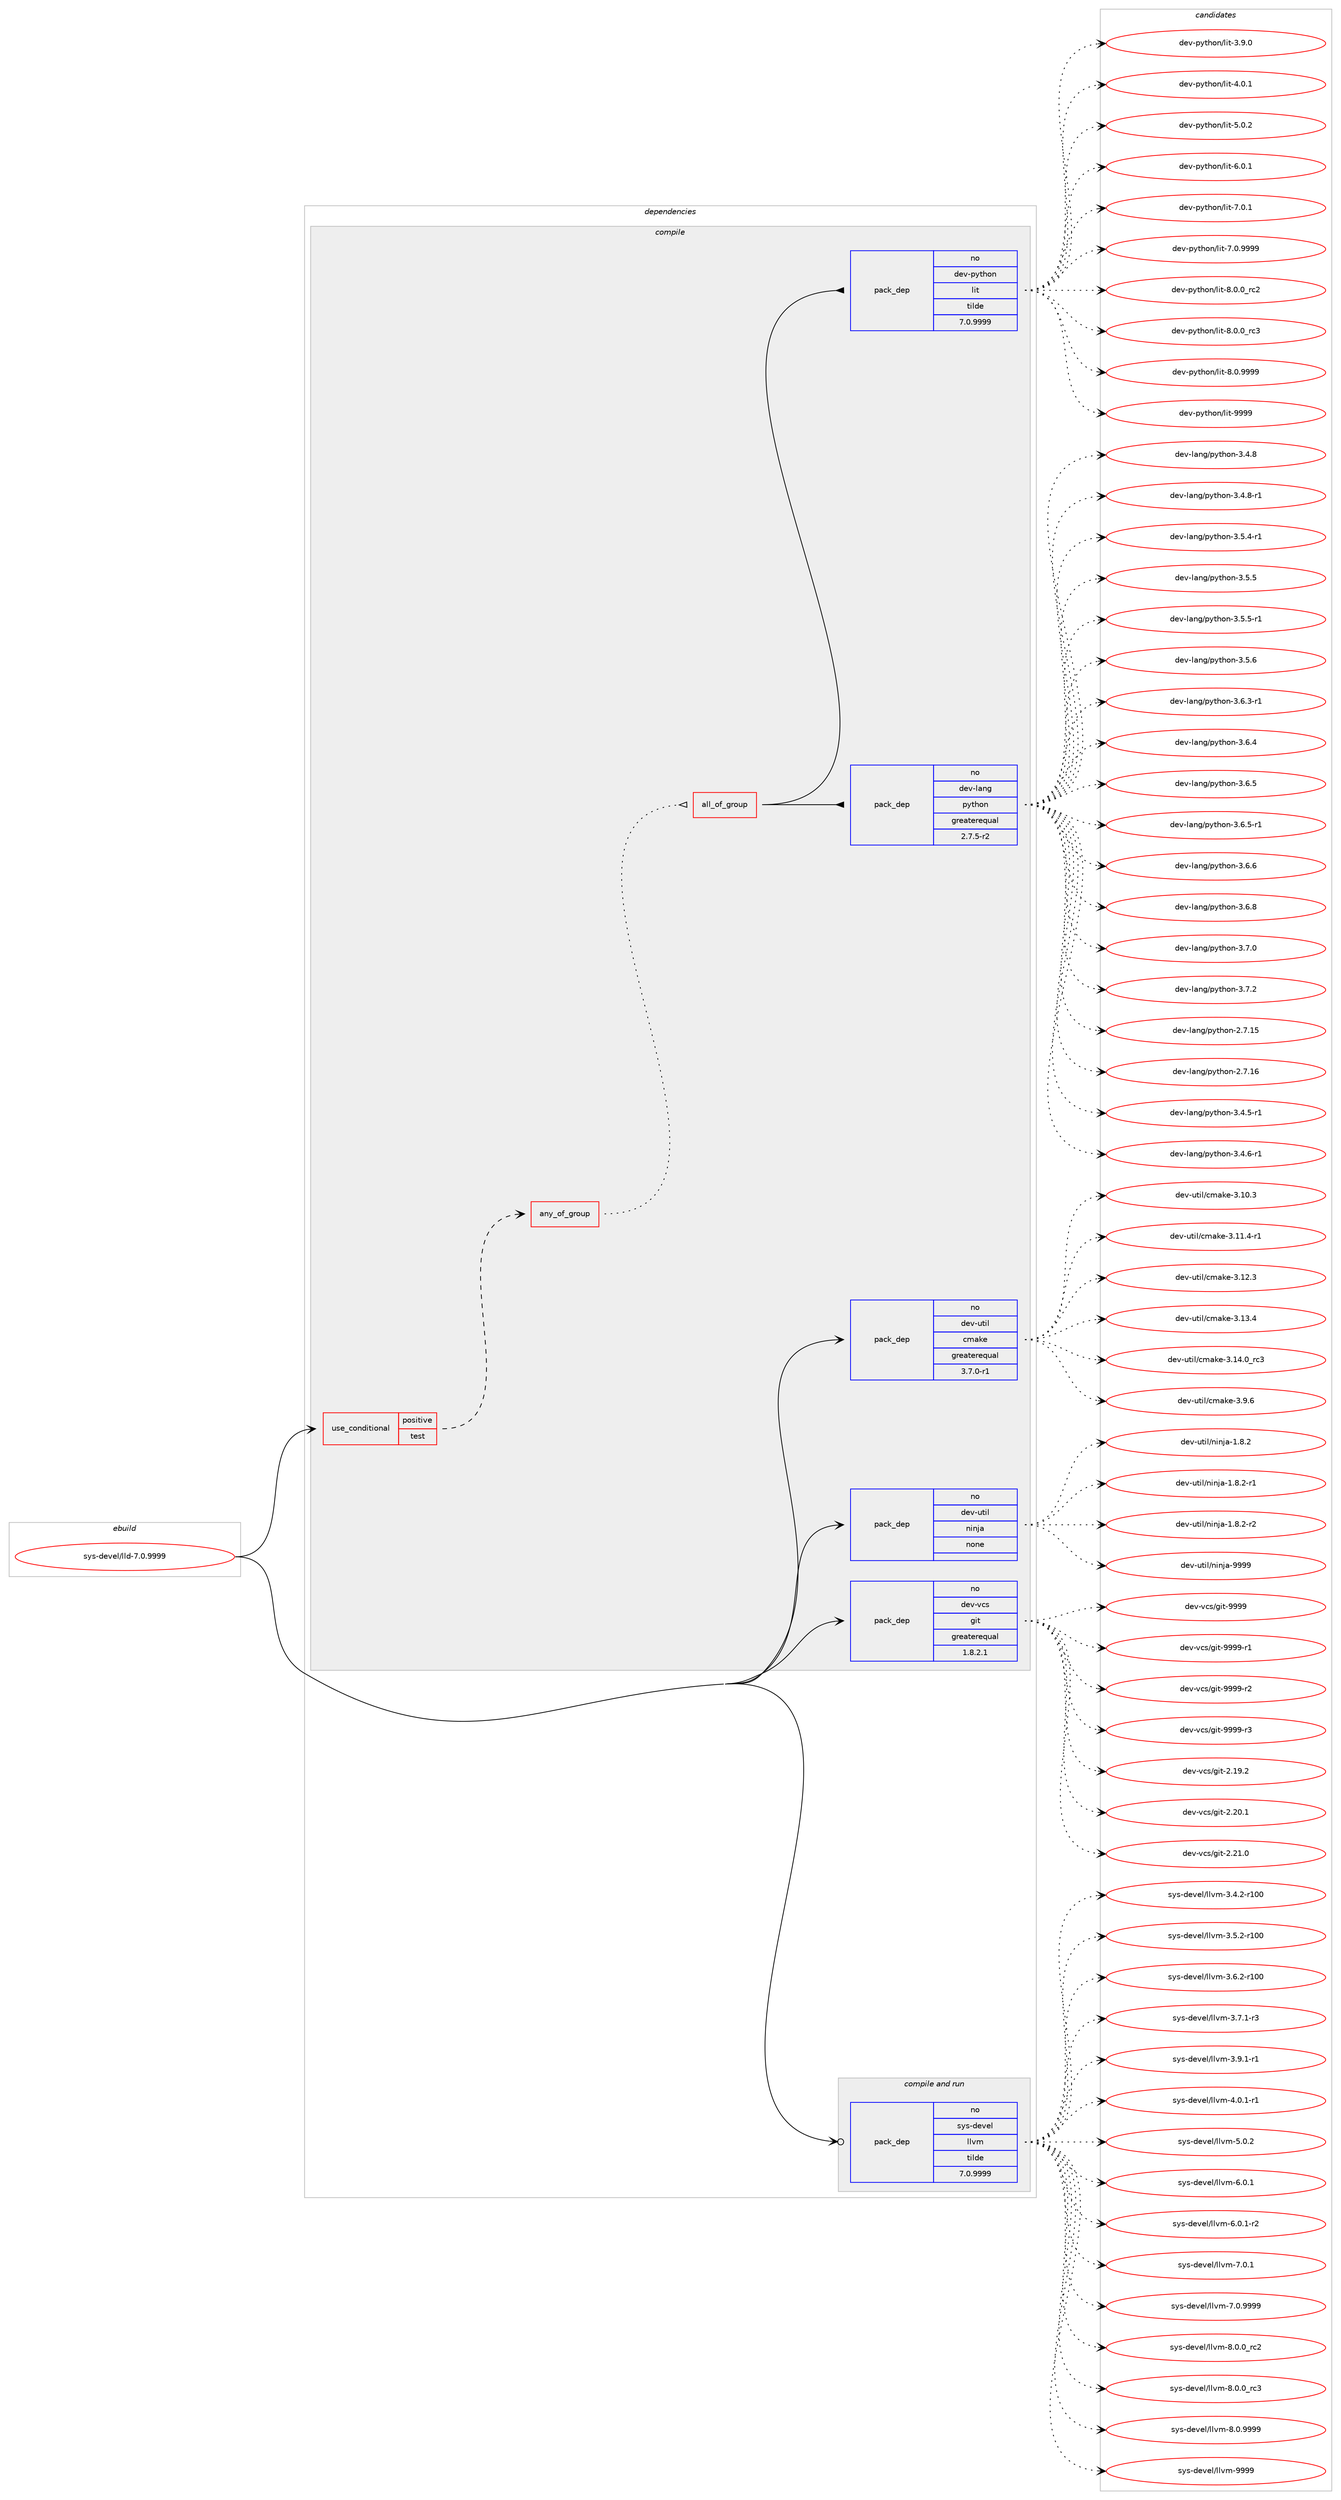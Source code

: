 digraph prolog {

# *************
# Graph options
# *************

newrank=true;
concentrate=true;
compound=true;
graph [rankdir=LR,fontname=Helvetica,fontsize=10,ranksep=1.5];#, ranksep=2.5, nodesep=0.2];
edge  [arrowhead=vee];
node  [fontname=Helvetica,fontsize=10];

# **********
# The ebuild
# **********

subgraph cluster_leftcol {
color=gray;
rank=same;
label=<<i>ebuild</i>>;
id [label="sys-devel/lld-7.0.9999", color=red, width=4, href="../sys-devel/lld-7.0.9999.svg"];
}

# ****************
# The dependencies
# ****************

subgraph cluster_midcol {
color=gray;
label=<<i>dependencies</i>>;
subgraph cluster_compile {
fillcolor="#eeeeee";
style=filled;
label=<<i>compile</i>>;
subgraph cond459985 {
dependency1729367 [label=<<TABLE BORDER="0" CELLBORDER="1" CELLSPACING="0" CELLPADDING="4"><TR><TD ROWSPAN="3" CELLPADDING="10">use_conditional</TD></TR><TR><TD>positive</TD></TR><TR><TD>test</TD></TR></TABLE>>, shape=none, color=red];
subgraph any27436 {
dependency1729368 [label=<<TABLE BORDER="0" CELLBORDER="1" CELLSPACING="0" CELLPADDING="4"><TR><TD CELLPADDING="10">any_of_group</TD></TR></TABLE>>, shape=none, color=red];subgraph all895 {
dependency1729369 [label=<<TABLE BORDER="0" CELLBORDER="1" CELLSPACING="0" CELLPADDING="4"><TR><TD CELLPADDING="10">all_of_group</TD></TR></TABLE>>, shape=none, color=red];subgraph pack1241054 {
dependency1729370 [label=<<TABLE BORDER="0" CELLBORDER="1" CELLSPACING="0" CELLPADDING="4" WIDTH="220"><TR><TD ROWSPAN="6" CELLPADDING="30">pack_dep</TD></TR><TR><TD WIDTH="110">no</TD></TR><TR><TD>dev-lang</TD></TR><TR><TD>python</TD></TR><TR><TD>greaterequal</TD></TR><TR><TD>2.7.5-r2</TD></TR></TABLE>>, shape=none, color=blue];
}
dependency1729369:e -> dependency1729370:w [weight=20,style="solid",arrowhead="inv"];
subgraph pack1241055 {
dependency1729371 [label=<<TABLE BORDER="0" CELLBORDER="1" CELLSPACING="0" CELLPADDING="4" WIDTH="220"><TR><TD ROWSPAN="6" CELLPADDING="30">pack_dep</TD></TR><TR><TD WIDTH="110">no</TD></TR><TR><TD>dev-python</TD></TR><TR><TD>lit</TD></TR><TR><TD>tilde</TD></TR><TR><TD>7.0.9999</TD></TR></TABLE>>, shape=none, color=blue];
}
dependency1729369:e -> dependency1729371:w [weight=20,style="solid",arrowhead="inv"];
}
dependency1729368:e -> dependency1729369:w [weight=20,style="dotted",arrowhead="oinv"];
}
dependency1729367:e -> dependency1729368:w [weight=20,style="dashed",arrowhead="vee"];
}
id:e -> dependency1729367:w [weight=20,style="solid",arrowhead="vee"];
subgraph pack1241056 {
dependency1729372 [label=<<TABLE BORDER="0" CELLBORDER="1" CELLSPACING="0" CELLPADDING="4" WIDTH="220"><TR><TD ROWSPAN="6" CELLPADDING="30">pack_dep</TD></TR><TR><TD WIDTH="110">no</TD></TR><TR><TD>dev-util</TD></TR><TR><TD>cmake</TD></TR><TR><TD>greaterequal</TD></TR><TR><TD>3.7.0-r1</TD></TR></TABLE>>, shape=none, color=blue];
}
id:e -> dependency1729372:w [weight=20,style="solid",arrowhead="vee"];
subgraph pack1241057 {
dependency1729373 [label=<<TABLE BORDER="0" CELLBORDER="1" CELLSPACING="0" CELLPADDING="4" WIDTH="220"><TR><TD ROWSPAN="6" CELLPADDING="30">pack_dep</TD></TR><TR><TD WIDTH="110">no</TD></TR><TR><TD>dev-util</TD></TR><TR><TD>ninja</TD></TR><TR><TD>none</TD></TR><TR><TD></TD></TR></TABLE>>, shape=none, color=blue];
}
id:e -> dependency1729373:w [weight=20,style="solid",arrowhead="vee"];
subgraph pack1241058 {
dependency1729374 [label=<<TABLE BORDER="0" CELLBORDER="1" CELLSPACING="0" CELLPADDING="4" WIDTH="220"><TR><TD ROWSPAN="6" CELLPADDING="30">pack_dep</TD></TR><TR><TD WIDTH="110">no</TD></TR><TR><TD>dev-vcs</TD></TR><TR><TD>git</TD></TR><TR><TD>greaterequal</TD></TR><TR><TD>1.8.2.1</TD></TR></TABLE>>, shape=none, color=blue];
}
id:e -> dependency1729374:w [weight=20,style="solid",arrowhead="vee"];
}
subgraph cluster_compileandrun {
fillcolor="#eeeeee";
style=filled;
label=<<i>compile and run</i>>;
subgraph pack1241059 {
dependency1729375 [label=<<TABLE BORDER="0" CELLBORDER="1" CELLSPACING="0" CELLPADDING="4" WIDTH="220"><TR><TD ROWSPAN="6" CELLPADDING="30">pack_dep</TD></TR><TR><TD WIDTH="110">no</TD></TR><TR><TD>sys-devel</TD></TR><TR><TD>llvm</TD></TR><TR><TD>tilde</TD></TR><TR><TD>7.0.9999</TD></TR></TABLE>>, shape=none, color=blue];
}
id:e -> dependency1729375:w [weight=20,style="solid",arrowhead="odotvee"];
}
subgraph cluster_run {
fillcolor="#eeeeee";
style=filled;
label=<<i>run</i>>;
}
}

# **************
# The candidates
# **************

subgraph cluster_choices {
rank=same;
color=gray;
label=<<i>candidates</i>>;

subgraph choice1241054 {
color=black;
nodesep=1;
choice10010111845108971101034711212111610411111045504655464953 [label="dev-lang/python-2.7.15", color=red, width=4,href="../dev-lang/python-2.7.15.svg"];
choice10010111845108971101034711212111610411111045504655464954 [label="dev-lang/python-2.7.16", color=red, width=4,href="../dev-lang/python-2.7.16.svg"];
choice1001011184510897110103471121211161041111104551465246534511449 [label="dev-lang/python-3.4.5-r1", color=red, width=4,href="../dev-lang/python-3.4.5-r1.svg"];
choice1001011184510897110103471121211161041111104551465246544511449 [label="dev-lang/python-3.4.6-r1", color=red, width=4,href="../dev-lang/python-3.4.6-r1.svg"];
choice100101118451089711010347112121116104111110455146524656 [label="dev-lang/python-3.4.8", color=red, width=4,href="../dev-lang/python-3.4.8.svg"];
choice1001011184510897110103471121211161041111104551465246564511449 [label="dev-lang/python-3.4.8-r1", color=red, width=4,href="../dev-lang/python-3.4.8-r1.svg"];
choice1001011184510897110103471121211161041111104551465346524511449 [label="dev-lang/python-3.5.4-r1", color=red, width=4,href="../dev-lang/python-3.5.4-r1.svg"];
choice100101118451089711010347112121116104111110455146534653 [label="dev-lang/python-3.5.5", color=red, width=4,href="../dev-lang/python-3.5.5.svg"];
choice1001011184510897110103471121211161041111104551465346534511449 [label="dev-lang/python-3.5.5-r1", color=red, width=4,href="../dev-lang/python-3.5.5-r1.svg"];
choice100101118451089711010347112121116104111110455146534654 [label="dev-lang/python-3.5.6", color=red, width=4,href="../dev-lang/python-3.5.6.svg"];
choice1001011184510897110103471121211161041111104551465446514511449 [label="dev-lang/python-3.6.3-r1", color=red, width=4,href="../dev-lang/python-3.6.3-r1.svg"];
choice100101118451089711010347112121116104111110455146544652 [label="dev-lang/python-3.6.4", color=red, width=4,href="../dev-lang/python-3.6.4.svg"];
choice100101118451089711010347112121116104111110455146544653 [label="dev-lang/python-3.6.5", color=red, width=4,href="../dev-lang/python-3.6.5.svg"];
choice1001011184510897110103471121211161041111104551465446534511449 [label="dev-lang/python-3.6.5-r1", color=red, width=4,href="../dev-lang/python-3.6.5-r1.svg"];
choice100101118451089711010347112121116104111110455146544654 [label="dev-lang/python-3.6.6", color=red, width=4,href="../dev-lang/python-3.6.6.svg"];
choice100101118451089711010347112121116104111110455146544656 [label="dev-lang/python-3.6.8", color=red, width=4,href="../dev-lang/python-3.6.8.svg"];
choice100101118451089711010347112121116104111110455146554648 [label="dev-lang/python-3.7.0", color=red, width=4,href="../dev-lang/python-3.7.0.svg"];
choice100101118451089711010347112121116104111110455146554650 [label="dev-lang/python-3.7.2", color=red, width=4,href="../dev-lang/python-3.7.2.svg"];
dependency1729370:e -> choice10010111845108971101034711212111610411111045504655464953:w [style=dotted,weight="100"];
dependency1729370:e -> choice10010111845108971101034711212111610411111045504655464954:w [style=dotted,weight="100"];
dependency1729370:e -> choice1001011184510897110103471121211161041111104551465246534511449:w [style=dotted,weight="100"];
dependency1729370:e -> choice1001011184510897110103471121211161041111104551465246544511449:w [style=dotted,weight="100"];
dependency1729370:e -> choice100101118451089711010347112121116104111110455146524656:w [style=dotted,weight="100"];
dependency1729370:e -> choice1001011184510897110103471121211161041111104551465246564511449:w [style=dotted,weight="100"];
dependency1729370:e -> choice1001011184510897110103471121211161041111104551465346524511449:w [style=dotted,weight="100"];
dependency1729370:e -> choice100101118451089711010347112121116104111110455146534653:w [style=dotted,weight="100"];
dependency1729370:e -> choice1001011184510897110103471121211161041111104551465346534511449:w [style=dotted,weight="100"];
dependency1729370:e -> choice100101118451089711010347112121116104111110455146534654:w [style=dotted,weight="100"];
dependency1729370:e -> choice1001011184510897110103471121211161041111104551465446514511449:w [style=dotted,weight="100"];
dependency1729370:e -> choice100101118451089711010347112121116104111110455146544652:w [style=dotted,weight="100"];
dependency1729370:e -> choice100101118451089711010347112121116104111110455146544653:w [style=dotted,weight="100"];
dependency1729370:e -> choice1001011184510897110103471121211161041111104551465446534511449:w [style=dotted,weight="100"];
dependency1729370:e -> choice100101118451089711010347112121116104111110455146544654:w [style=dotted,weight="100"];
dependency1729370:e -> choice100101118451089711010347112121116104111110455146544656:w [style=dotted,weight="100"];
dependency1729370:e -> choice100101118451089711010347112121116104111110455146554648:w [style=dotted,weight="100"];
dependency1729370:e -> choice100101118451089711010347112121116104111110455146554650:w [style=dotted,weight="100"];
}
subgraph choice1241055 {
color=black;
nodesep=1;
choice1001011184511212111610411111047108105116455146574648 [label="dev-python/lit-3.9.0", color=red, width=4,href="../dev-python/lit-3.9.0.svg"];
choice1001011184511212111610411111047108105116455246484649 [label="dev-python/lit-4.0.1", color=red, width=4,href="../dev-python/lit-4.0.1.svg"];
choice1001011184511212111610411111047108105116455346484650 [label="dev-python/lit-5.0.2", color=red, width=4,href="../dev-python/lit-5.0.2.svg"];
choice1001011184511212111610411111047108105116455446484649 [label="dev-python/lit-6.0.1", color=red, width=4,href="../dev-python/lit-6.0.1.svg"];
choice1001011184511212111610411111047108105116455546484649 [label="dev-python/lit-7.0.1", color=red, width=4,href="../dev-python/lit-7.0.1.svg"];
choice1001011184511212111610411111047108105116455546484657575757 [label="dev-python/lit-7.0.9999", color=red, width=4,href="../dev-python/lit-7.0.9999.svg"];
choice1001011184511212111610411111047108105116455646484648951149950 [label="dev-python/lit-8.0.0_rc2", color=red, width=4,href="../dev-python/lit-8.0.0_rc2.svg"];
choice1001011184511212111610411111047108105116455646484648951149951 [label="dev-python/lit-8.0.0_rc3", color=red, width=4,href="../dev-python/lit-8.0.0_rc3.svg"];
choice1001011184511212111610411111047108105116455646484657575757 [label="dev-python/lit-8.0.9999", color=red, width=4,href="../dev-python/lit-8.0.9999.svg"];
choice10010111845112121116104111110471081051164557575757 [label="dev-python/lit-9999", color=red, width=4,href="../dev-python/lit-9999.svg"];
dependency1729371:e -> choice1001011184511212111610411111047108105116455146574648:w [style=dotted,weight="100"];
dependency1729371:e -> choice1001011184511212111610411111047108105116455246484649:w [style=dotted,weight="100"];
dependency1729371:e -> choice1001011184511212111610411111047108105116455346484650:w [style=dotted,weight="100"];
dependency1729371:e -> choice1001011184511212111610411111047108105116455446484649:w [style=dotted,weight="100"];
dependency1729371:e -> choice1001011184511212111610411111047108105116455546484649:w [style=dotted,weight="100"];
dependency1729371:e -> choice1001011184511212111610411111047108105116455546484657575757:w [style=dotted,weight="100"];
dependency1729371:e -> choice1001011184511212111610411111047108105116455646484648951149950:w [style=dotted,weight="100"];
dependency1729371:e -> choice1001011184511212111610411111047108105116455646484648951149951:w [style=dotted,weight="100"];
dependency1729371:e -> choice1001011184511212111610411111047108105116455646484657575757:w [style=dotted,weight="100"];
dependency1729371:e -> choice10010111845112121116104111110471081051164557575757:w [style=dotted,weight="100"];
}
subgraph choice1241056 {
color=black;
nodesep=1;
choice1001011184511711610510847991099710710145514649484651 [label="dev-util/cmake-3.10.3", color=red, width=4,href="../dev-util/cmake-3.10.3.svg"];
choice10010111845117116105108479910997107101455146494946524511449 [label="dev-util/cmake-3.11.4-r1", color=red, width=4,href="../dev-util/cmake-3.11.4-r1.svg"];
choice1001011184511711610510847991099710710145514649504651 [label="dev-util/cmake-3.12.3", color=red, width=4,href="../dev-util/cmake-3.12.3.svg"];
choice1001011184511711610510847991099710710145514649514652 [label="dev-util/cmake-3.13.4", color=red, width=4,href="../dev-util/cmake-3.13.4.svg"];
choice1001011184511711610510847991099710710145514649524648951149951 [label="dev-util/cmake-3.14.0_rc3", color=red, width=4,href="../dev-util/cmake-3.14.0_rc3.svg"];
choice10010111845117116105108479910997107101455146574654 [label="dev-util/cmake-3.9.6", color=red, width=4,href="../dev-util/cmake-3.9.6.svg"];
dependency1729372:e -> choice1001011184511711610510847991099710710145514649484651:w [style=dotted,weight="100"];
dependency1729372:e -> choice10010111845117116105108479910997107101455146494946524511449:w [style=dotted,weight="100"];
dependency1729372:e -> choice1001011184511711610510847991099710710145514649504651:w [style=dotted,weight="100"];
dependency1729372:e -> choice1001011184511711610510847991099710710145514649514652:w [style=dotted,weight="100"];
dependency1729372:e -> choice1001011184511711610510847991099710710145514649524648951149951:w [style=dotted,weight="100"];
dependency1729372:e -> choice10010111845117116105108479910997107101455146574654:w [style=dotted,weight="100"];
}
subgraph choice1241057 {
color=black;
nodesep=1;
choice100101118451171161051084711010511010697454946564650 [label="dev-util/ninja-1.8.2", color=red, width=4,href="../dev-util/ninja-1.8.2.svg"];
choice1001011184511711610510847110105110106974549465646504511449 [label="dev-util/ninja-1.8.2-r1", color=red, width=4,href="../dev-util/ninja-1.8.2-r1.svg"];
choice1001011184511711610510847110105110106974549465646504511450 [label="dev-util/ninja-1.8.2-r2", color=red, width=4,href="../dev-util/ninja-1.8.2-r2.svg"];
choice1001011184511711610510847110105110106974557575757 [label="dev-util/ninja-9999", color=red, width=4,href="../dev-util/ninja-9999.svg"];
dependency1729373:e -> choice100101118451171161051084711010511010697454946564650:w [style=dotted,weight="100"];
dependency1729373:e -> choice1001011184511711610510847110105110106974549465646504511449:w [style=dotted,weight="100"];
dependency1729373:e -> choice1001011184511711610510847110105110106974549465646504511450:w [style=dotted,weight="100"];
dependency1729373:e -> choice1001011184511711610510847110105110106974557575757:w [style=dotted,weight="100"];
}
subgraph choice1241058 {
color=black;
nodesep=1;
choice10010111845118991154710310511645504649574650 [label="dev-vcs/git-2.19.2", color=red, width=4,href="../dev-vcs/git-2.19.2.svg"];
choice10010111845118991154710310511645504650484649 [label="dev-vcs/git-2.20.1", color=red, width=4,href="../dev-vcs/git-2.20.1.svg"];
choice10010111845118991154710310511645504650494648 [label="dev-vcs/git-2.21.0", color=red, width=4,href="../dev-vcs/git-2.21.0.svg"];
choice1001011184511899115471031051164557575757 [label="dev-vcs/git-9999", color=red, width=4,href="../dev-vcs/git-9999.svg"];
choice10010111845118991154710310511645575757574511449 [label="dev-vcs/git-9999-r1", color=red, width=4,href="../dev-vcs/git-9999-r1.svg"];
choice10010111845118991154710310511645575757574511450 [label="dev-vcs/git-9999-r2", color=red, width=4,href="../dev-vcs/git-9999-r2.svg"];
choice10010111845118991154710310511645575757574511451 [label="dev-vcs/git-9999-r3", color=red, width=4,href="../dev-vcs/git-9999-r3.svg"];
dependency1729374:e -> choice10010111845118991154710310511645504649574650:w [style=dotted,weight="100"];
dependency1729374:e -> choice10010111845118991154710310511645504650484649:w [style=dotted,weight="100"];
dependency1729374:e -> choice10010111845118991154710310511645504650494648:w [style=dotted,weight="100"];
dependency1729374:e -> choice1001011184511899115471031051164557575757:w [style=dotted,weight="100"];
dependency1729374:e -> choice10010111845118991154710310511645575757574511449:w [style=dotted,weight="100"];
dependency1729374:e -> choice10010111845118991154710310511645575757574511450:w [style=dotted,weight="100"];
dependency1729374:e -> choice10010111845118991154710310511645575757574511451:w [style=dotted,weight="100"];
}
subgraph choice1241059 {
color=black;
nodesep=1;
choice115121115451001011181011084710810811810945514652465045114494848 [label="sys-devel/llvm-3.4.2-r100", color=red, width=4,href="../sys-devel/llvm-3.4.2-r100.svg"];
choice115121115451001011181011084710810811810945514653465045114494848 [label="sys-devel/llvm-3.5.2-r100", color=red, width=4,href="../sys-devel/llvm-3.5.2-r100.svg"];
choice115121115451001011181011084710810811810945514654465045114494848 [label="sys-devel/llvm-3.6.2-r100", color=red, width=4,href="../sys-devel/llvm-3.6.2-r100.svg"];
choice11512111545100101118101108471081081181094551465546494511451 [label="sys-devel/llvm-3.7.1-r3", color=red, width=4,href="../sys-devel/llvm-3.7.1-r3.svg"];
choice11512111545100101118101108471081081181094551465746494511449 [label="sys-devel/llvm-3.9.1-r1", color=red, width=4,href="../sys-devel/llvm-3.9.1-r1.svg"];
choice11512111545100101118101108471081081181094552464846494511449 [label="sys-devel/llvm-4.0.1-r1", color=red, width=4,href="../sys-devel/llvm-4.0.1-r1.svg"];
choice1151211154510010111810110847108108118109455346484650 [label="sys-devel/llvm-5.0.2", color=red, width=4,href="../sys-devel/llvm-5.0.2.svg"];
choice1151211154510010111810110847108108118109455446484649 [label="sys-devel/llvm-6.0.1", color=red, width=4,href="../sys-devel/llvm-6.0.1.svg"];
choice11512111545100101118101108471081081181094554464846494511450 [label="sys-devel/llvm-6.0.1-r2", color=red, width=4,href="../sys-devel/llvm-6.0.1-r2.svg"];
choice1151211154510010111810110847108108118109455546484649 [label="sys-devel/llvm-7.0.1", color=red, width=4,href="../sys-devel/llvm-7.0.1.svg"];
choice1151211154510010111810110847108108118109455546484657575757 [label="sys-devel/llvm-7.0.9999", color=red, width=4,href="../sys-devel/llvm-7.0.9999.svg"];
choice1151211154510010111810110847108108118109455646484648951149950 [label="sys-devel/llvm-8.0.0_rc2", color=red, width=4,href="../sys-devel/llvm-8.0.0_rc2.svg"];
choice1151211154510010111810110847108108118109455646484648951149951 [label="sys-devel/llvm-8.0.0_rc3", color=red, width=4,href="../sys-devel/llvm-8.0.0_rc3.svg"];
choice1151211154510010111810110847108108118109455646484657575757 [label="sys-devel/llvm-8.0.9999", color=red, width=4,href="../sys-devel/llvm-8.0.9999.svg"];
choice11512111545100101118101108471081081181094557575757 [label="sys-devel/llvm-9999", color=red, width=4,href="../sys-devel/llvm-9999.svg"];
dependency1729375:e -> choice115121115451001011181011084710810811810945514652465045114494848:w [style=dotted,weight="100"];
dependency1729375:e -> choice115121115451001011181011084710810811810945514653465045114494848:w [style=dotted,weight="100"];
dependency1729375:e -> choice115121115451001011181011084710810811810945514654465045114494848:w [style=dotted,weight="100"];
dependency1729375:e -> choice11512111545100101118101108471081081181094551465546494511451:w [style=dotted,weight="100"];
dependency1729375:e -> choice11512111545100101118101108471081081181094551465746494511449:w [style=dotted,weight="100"];
dependency1729375:e -> choice11512111545100101118101108471081081181094552464846494511449:w [style=dotted,weight="100"];
dependency1729375:e -> choice1151211154510010111810110847108108118109455346484650:w [style=dotted,weight="100"];
dependency1729375:e -> choice1151211154510010111810110847108108118109455446484649:w [style=dotted,weight="100"];
dependency1729375:e -> choice11512111545100101118101108471081081181094554464846494511450:w [style=dotted,weight="100"];
dependency1729375:e -> choice1151211154510010111810110847108108118109455546484649:w [style=dotted,weight="100"];
dependency1729375:e -> choice1151211154510010111810110847108108118109455546484657575757:w [style=dotted,weight="100"];
dependency1729375:e -> choice1151211154510010111810110847108108118109455646484648951149950:w [style=dotted,weight="100"];
dependency1729375:e -> choice1151211154510010111810110847108108118109455646484648951149951:w [style=dotted,weight="100"];
dependency1729375:e -> choice1151211154510010111810110847108108118109455646484657575757:w [style=dotted,weight="100"];
dependency1729375:e -> choice11512111545100101118101108471081081181094557575757:w [style=dotted,weight="100"];
}
}

}
